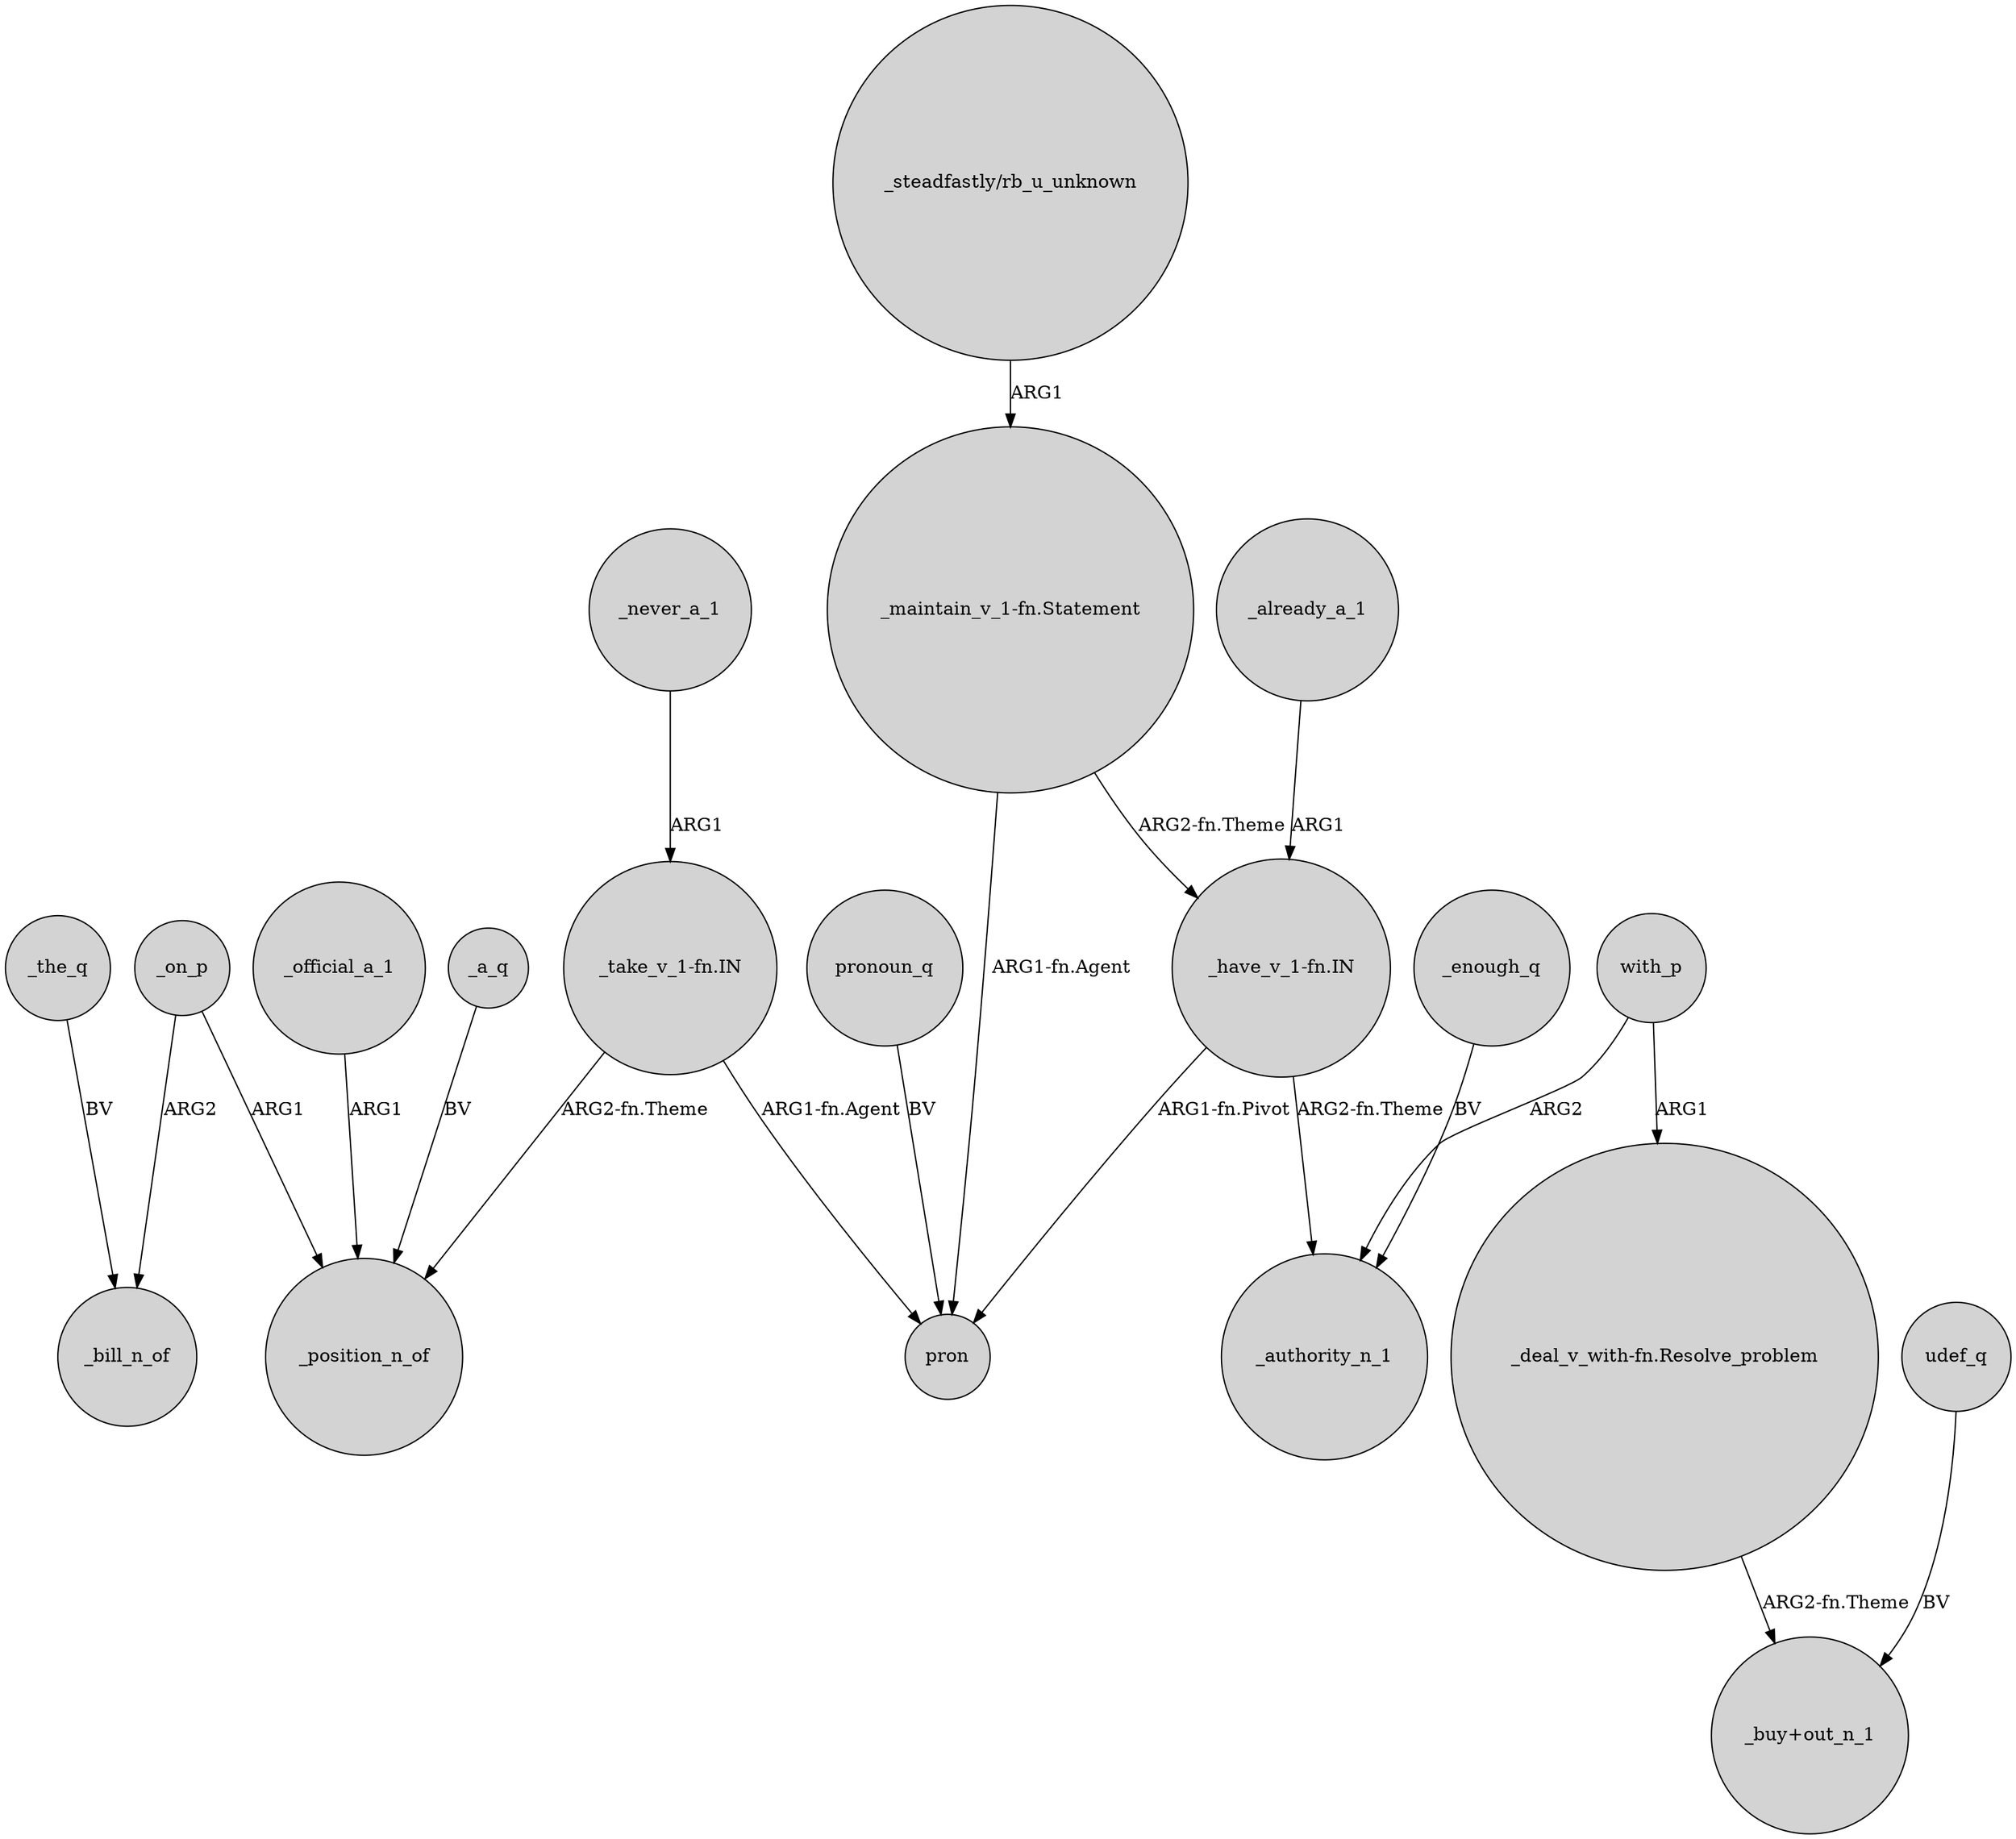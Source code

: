 digraph {
	node [shape=circle style=filled]
	_the_q -> _bill_n_of [label=BV]
	_never_a_1 -> "_take_v_1-fn.IN" [label=ARG1]
	"_deal_v_with-fn.Resolve_problem" -> "_buy+out_n_1" [label="ARG2-fn.Theme"]
	_official_a_1 -> _position_n_of [label=ARG1]
	"_steadfastly/rb_u_unknown" -> "_maintain_v_1-fn.Statement" [label=ARG1]
	with_p -> _authority_n_1 [label=ARG2]
	_enough_q -> _authority_n_1 [label=BV]
	"_maintain_v_1-fn.Statement" -> "_have_v_1-fn.IN" [label="ARG2-fn.Theme"]
	"_have_v_1-fn.IN" -> pron [label="ARG1-fn.Pivot"]
	"_have_v_1-fn.IN" -> _authority_n_1 [label="ARG2-fn.Theme"]
	udef_q -> "_buy+out_n_1" [label=BV]
	_already_a_1 -> "_have_v_1-fn.IN" [label=ARG1]
	pronoun_q -> pron [label=BV]
	_a_q -> _position_n_of [label=BV]
	"_take_v_1-fn.IN" -> pron [label="ARG1-fn.Agent"]
	"_maintain_v_1-fn.Statement" -> pron [label="ARG1-fn.Agent"]
	with_p -> "_deal_v_with-fn.Resolve_problem" [label=ARG1]
	_on_p -> _bill_n_of [label=ARG2]
	_on_p -> _position_n_of [label=ARG1]
	"_take_v_1-fn.IN" -> _position_n_of [label="ARG2-fn.Theme"]
}
